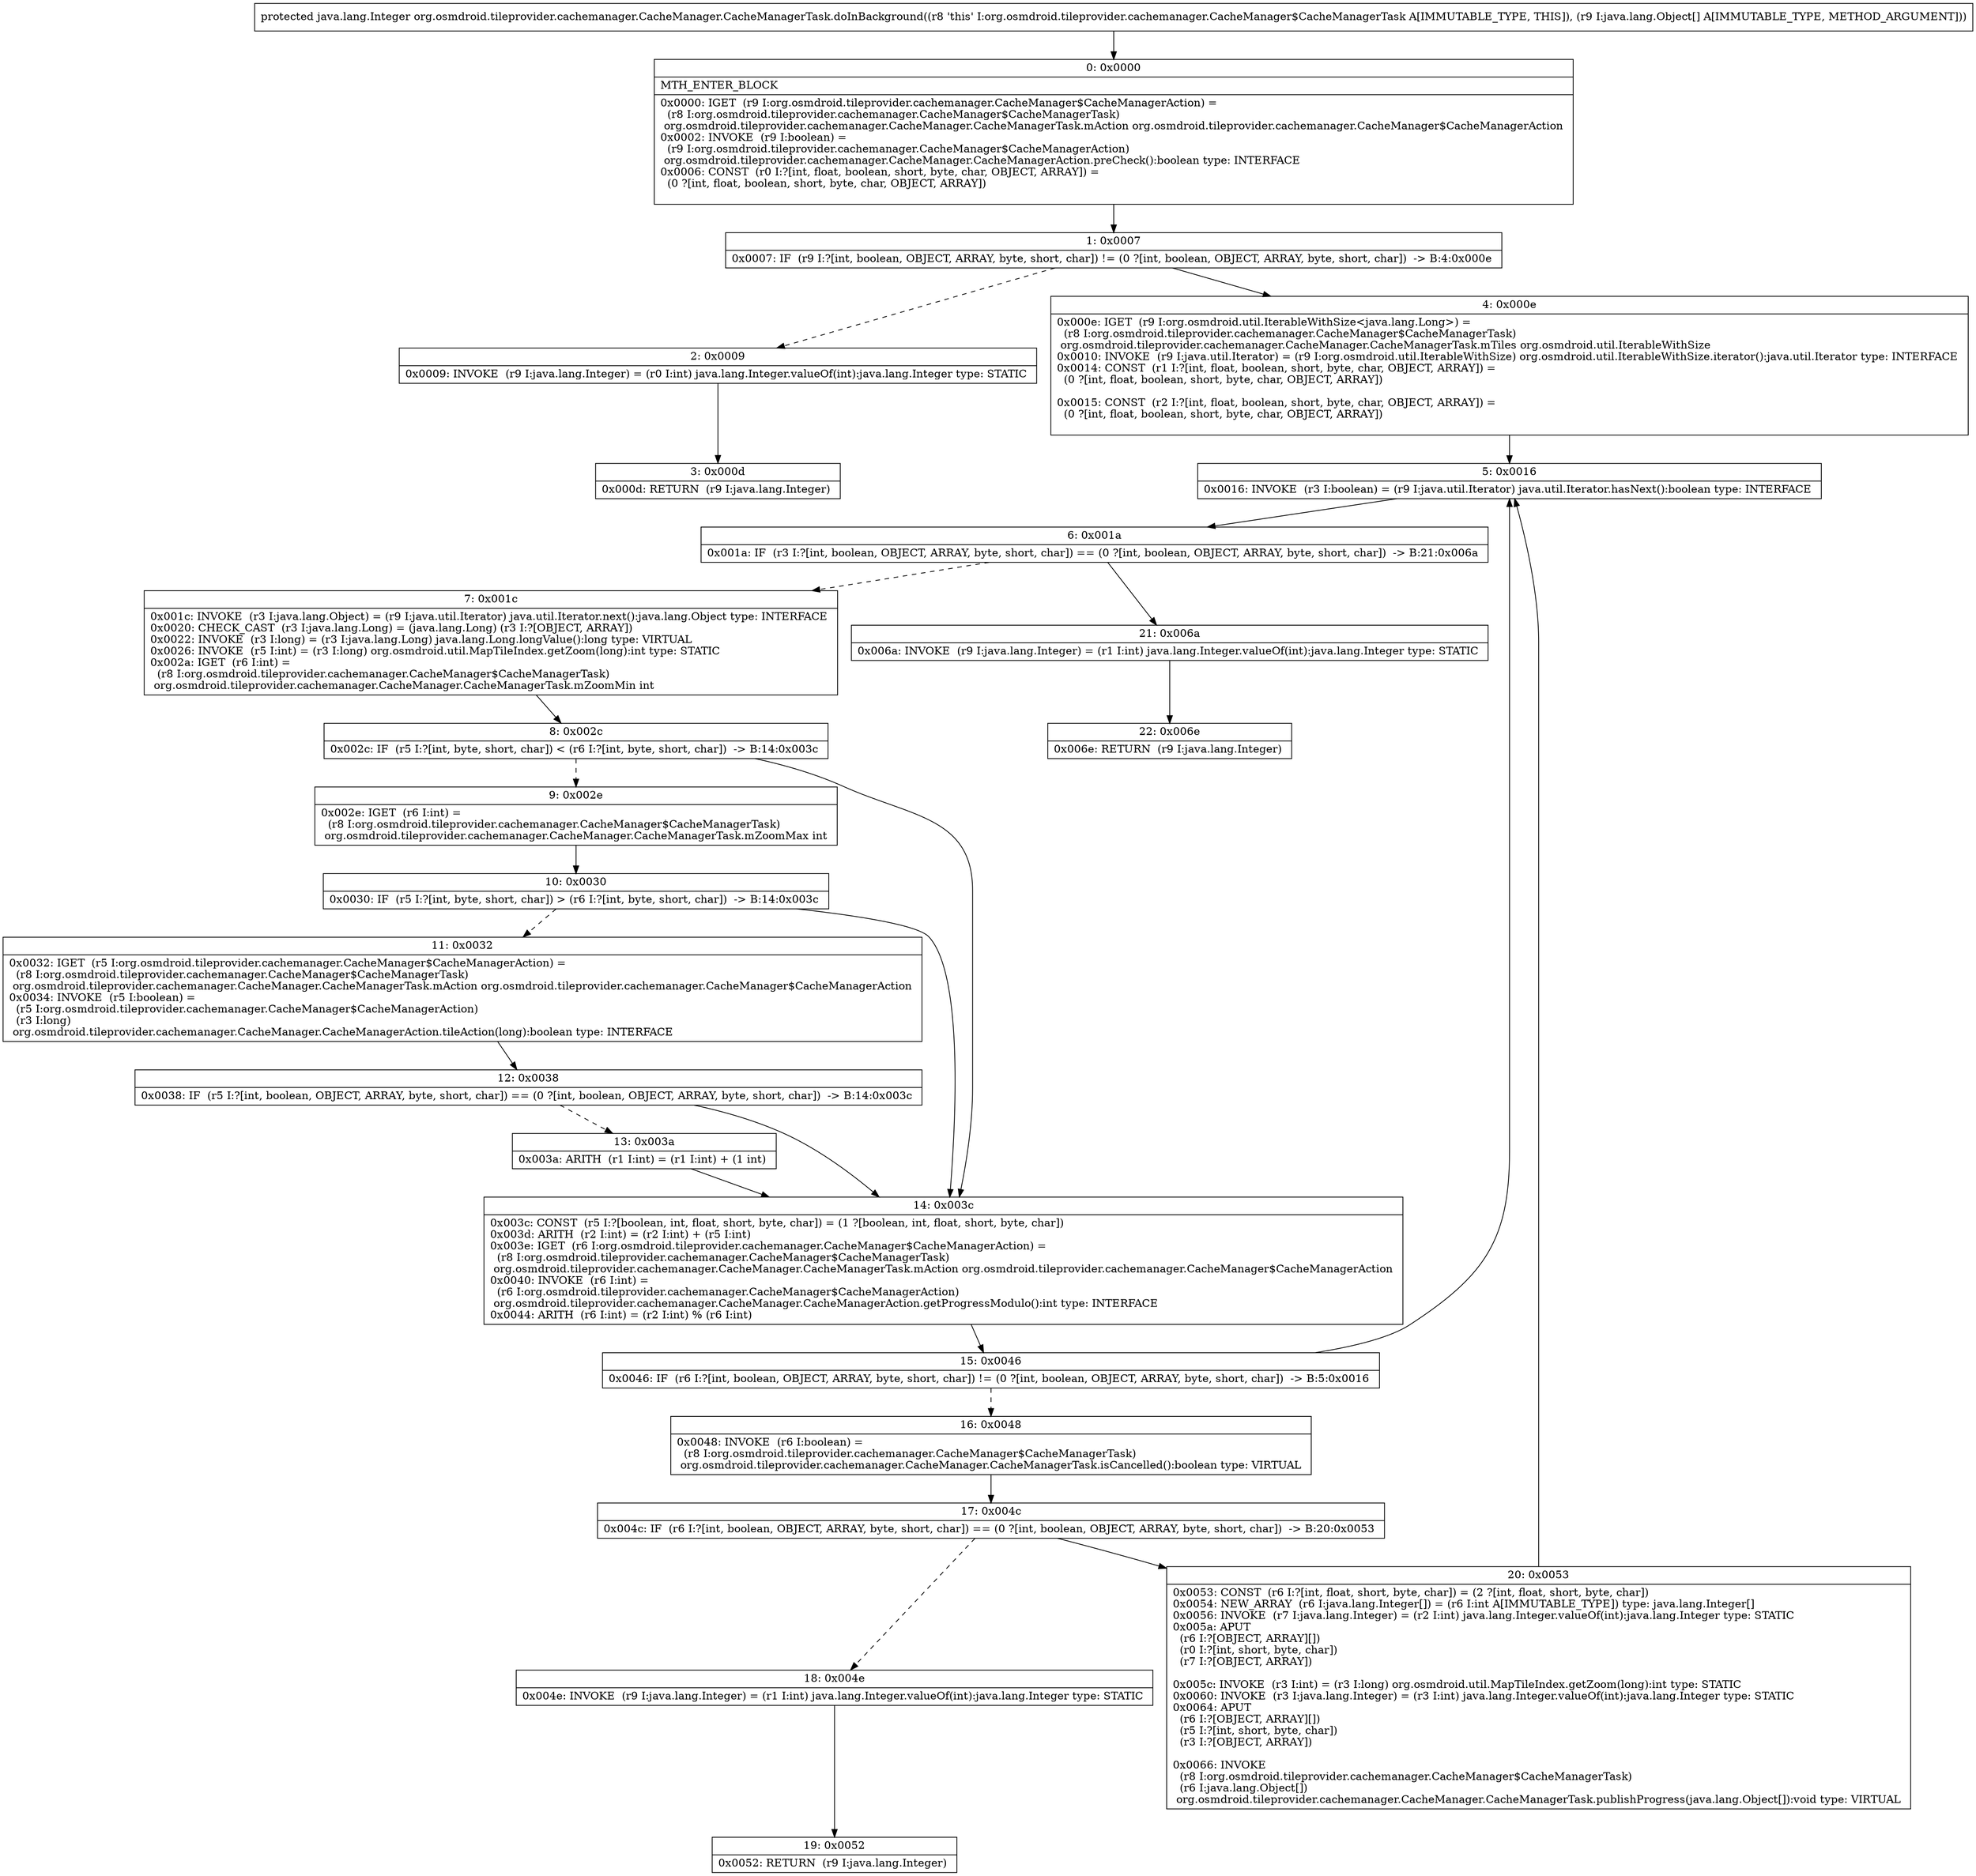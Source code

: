 digraph "CFG fororg.osmdroid.tileprovider.cachemanager.CacheManager.CacheManagerTask.doInBackground([Ljava\/lang\/Object;)Ljava\/lang\/Integer;" {
Node_0 [shape=record,label="{0\:\ 0x0000|MTH_ENTER_BLOCK\l|0x0000: IGET  (r9 I:org.osmdroid.tileprovider.cachemanager.CacheManager$CacheManagerAction) = \l  (r8 I:org.osmdroid.tileprovider.cachemanager.CacheManager$CacheManagerTask)\l org.osmdroid.tileprovider.cachemanager.CacheManager.CacheManagerTask.mAction org.osmdroid.tileprovider.cachemanager.CacheManager$CacheManagerAction \l0x0002: INVOKE  (r9 I:boolean) = \l  (r9 I:org.osmdroid.tileprovider.cachemanager.CacheManager$CacheManagerAction)\l org.osmdroid.tileprovider.cachemanager.CacheManager.CacheManagerAction.preCheck():boolean type: INTERFACE \l0x0006: CONST  (r0 I:?[int, float, boolean, short, byte, char, OBJECT, ARRAY]) = \l  (0 ?[int, float, boolean, short, byte, char, OBJECT, ARRAY])\l \l}"];
Node_1 [shape=record,label="{1\:\ 0x0007|0x0007: IF  (r9 I:?[int, boolean, OBJECT, ARRAY, byte, short, char]) != (0 ?[int, boolean, OBJECT, ARRAY, byte, short, char])  \-\> B:4:0x000e \l}"];
Node_2 [shape=record,label="{2\:\ 0x0009|0x0009: INVOKE  (r9 I:java.lang.Integer) = (r0 I:int) java.lang.Integer.valueOf(int):java.lang.Integer type: STATIC \l}"];
Node_3 [shape=record,label="{3\:\ 0x000d|0x000d: RETURN  (r9 I:java.lang.Integer) \l}"];
Node_4 [shape=record,label="{4\:\ 0x000e|0x000e: IGET  (r9 I:org.osmdroid.util.IterableWithSize\<java.lang.Long\>) = \l  (r8 I:org.osmdroid.tileprovider.cachemanager.CacheManager$CacheManagerTask)\l org.osmdroid.tileprovider.cachemanager.CacheManager.CacheManagerTask.mTiles org.osmdroid.util.IterableWithSize \l0x0010: INVOKE  (r9 I:java.util.Iterator) = (r9 I:org.osmdroid.util.IterableWithSize) org.osmdroid.util.IterableWithSize.iterator():java.util.Iterator type: INTERFACE \l0x0014: CONST  (r1 I:?[int, float, boolean, short, byte, char, OBJECT, ARRAY]) = \l  (0 ?[int, float, boolean, short, byte, char, OBJECT, ARRAY])\l \l0x0015: CONST  (r2 I:?[int, float, boolean, short, byte, char, OBJECT, ARRAY]) = \l  (0 ?[int, float, boolean, short, byte, char, OBJECT, ARRAY])\l \l}"];
Node_5 [shape=record,label="{5\:\ 0x0016|0x0016: INVOKE  (r3 I:boolean) = (r9 I:java.util.Iterator) java.util.Iterator.hasNext():boolean type: INTERFACE \l}"];
Node_6 [shape=record,label="{6\:\ 0x001a|0x001a: IF  (r3 I:?[int, boolean, OBJECT, ARRAY, byte, short, char]) == (0 ?[int, boolean, OBJECT, ARRAY, byte, short, char])  \-\> B:21:0x006a \l}"];
Node_7 [shape=record,label="{7\:\ 0x001c|0x001c: INVOKE  (r3 I:java.lang.Object) = (r9 I:java.util.Iterator) java.util.Iterator.next():java.lang.Object type: INTERFACE \l0x0020: CHECK_CAST  (r3 I:java.lang.Long) = (java.lang.Long) (r3 I:?[OBJECT, ARRAY]) \l0x0022: INVOKE  (r3 I:long) = (r3 I:java.lang.Long) java.lang.Long.longValue():long type: VIRTUAL \l0x0026: INVOKE  (r5 I:int) = (r3 I:long) org.osmdroid.util.MapTileIndex.getZoom(long):int type: STATIC \l0x002a: IGET  (r6 I:int) = \l  (r8 I:org.osmdroid.tileprovider.cachemanager.CacheManager$CacheManagerTask)\l org.osmdroid.tileprovider.cachemanager.CacheManager.CacheManagerTask.mZoomMin int \l}"];
Node_8 [shape=record,label="{8\:\ 0x002c|0x002c: IF  (r5 I:?[int, byte, short, char]) \< (r6 I:?[int, byte, short, char])  \-\> B:14:0x003c \l}"];
Node_9 [shape=record,label="{9\:\ 0x002e|0x002e: IGET  (r6 I:int) = \l  (r8 I:org.osmdroid.tileprovider.cachemanager.CacheManager$CacheManagerTask)\l org.osmdroid.tileprovider.cachemanager.CacheManager.CacheManagerTask.mZoomMax int \l}"];
Node_10 [shape=record,label="{10\:\ 0x0030|0x0030: IF  (r5 I:?[int, byte, short, char]) \> (r6 I:?[int, byte, short, char])  \-\> B:14:0x003c \l}"];
Node_11 [shape=record,label="{11\:\ 0x0032|0x0032: IGET  (r5 I:org.osmdroid.tileprovider.cachemanager.CacheManager$CacheManagerAction) = \l  (r8 I:org.osmdroid.tileprovider.cachemanager.CacheManager$CacheManagerTask)\l org.osmdroid.tileprovider.cachemanager.CacheManager.CacheManagerTask.mAction org.osmdroid.tileprovider.cachemanager.CacheManager$CacheManagerAction \l0x0034: INVOKE  (r5 I:boolean) = \l  (r5 I:org.osmdroid.tileprovider.cachemanager.CacheManager$CacheManagerAction)\l  (r3 I:long)\l org.osmdroid.tileprovider.cachemanager.CacheManager.CacheManagerAction.tileAction(long):boolean type: INTERFACE \l}"];
Node_12 [shape=record,label="{12\:\ 0x0038|0x0038: IF  (r5 I:?[int, boolean, OBJECT, ARRAY, byte, short, char]) == (0 ?[int, boolean, OBJECT, ARRAY, byte, short, char])  \-\> B:14:0x003c \l}"];
Node_13 [shape=record,label="{13\:\ 0x003a|0x003a: ARITH  (r1 I:int) = (r1 I:int) + (1 int) \l}"];
Node_14 [shape=record,label="{14\:\ 0x003c|0x003c: CONST  (r5 I:?[boolean, int, float, short, byte, char]) = (1 ?[boolean, int, float, short, byte, char]) \l0x003d: ARITH  (r2 I:int) = (r2 I:int) + (r5 I:int) \l0x003e: IGET  (r6 I:org.osmdroid.tileprovider.cachemanager.CacheManager$CacheManagerAction) = \l  (r8 I:org.osmdroid.tileprovider.cachemanager.CacheManager$CacheManagerTask)\l org.osmdroid.tileprovider.cachemanager.CacheManager.CacheManagerTask.mAction org.osmdroid.tileprovider.cachemanager.CacheManager$CacheManagerAction \l0x0040: INVOKE  (r6 I:int) = \l  (r6 I:org.osmdroid.tileprovider.cachemanager.CacheManager$CacheManagerAction)\l org.osmdroid.tileprovider.cachemanager.CacheManager.CacheManagerAction.getProgressModulo():int type: INTERFACE \l0x0044: ARITH  (r6 I:int) = (r2 I:int) % (r6 I:int) \l}"];
Node_15 [shape=record,label="{15\:\ 0x0046|0x0046: IF  (r6 I:?[int, boolean, OBJECT, ARRAY, byte, short, char]) != (0 ?[int, boolean, OBJECT, ARRAY, byte, short, char])  \-\> B:5:0x0016 \l}"];
Node_16 [shape=record,label="{16\:\ 0x0048|0x0048: INVOKE  (r6 I:boolean) = \l  (r8 I:org.osmdroid.tileprovider.cachemanager.CacheManager$CacheManagerTask)\l org.osmdroid.tileprovider.cachemanager.CacheManager.CacheManagerTask.isCancelled():boolean type: VIRTUAL \l}"];
Node_17 [shape=record,label="{17\:\ 0x004c|0x004c: IF  (r6 I:?[int, boolean, OBJECT, ARRAY, byte, short, char]) == (0 ?[int, boolean, OBJECT, ARRAY, byte, short, char])  \-\> B:20:0x0053 \l}"];
Node_18 [shape=record,label="{18\:\ 0x004e|0x004e: INVOKE  (r9 I:java.lang.Integer) = (r1 I:int) java.lang.Integer.valueOf(int):java.lang.Integer type: STATIC \l}"];
Node_19 [shape=record,label="{19\:\ 0x0052|0x0052: RETURN  (r9 I:java.lang.Integer) \l}"];
Node_20 [shape=record,label="{20\:\ 0x0053|0x0053: CONST  (r6 I:?[int, float, short, byte, char]) = (2 ?[int, float, short, byte, char]) \l0x0054: NEW_ARRAY  (r6 I:java.lang.Integer[]) = (r6 I:int A[IMMUTABLE_TYPE]) type: java.lang.Integer[] \l0x0056: INVOKE  (r7 I:java.lang.Integer) = (r2 I:int) java.lang.Integer.valueOf(int):java.lang.Integer type: STATIC \l0x005a: APUT  \l  (r6 I:?[OBJECT, ARRAY][])\l  (r0 I:?[int, short, byte, char])\l  (r7 I:?[OBJECT, ARRAY])\l \l0x005c: INVOKE  (r3 I:int) = (r3 I:long) org.osmdroid.util.MapTileIndex.getZoom(long):int type: STATIC \l0x0060: INVOKE  (r3 I:java.lang.Integer) = (r3 I:int) java.lang.Integer.valueOf(int):java.lang.Integer type: STATIC \l0x0064: APUT  \l  (r6 I:?[OBJECT, ARRAY][])\l  (r5 I:?[int, short, byte, char])\l  (r3 I:?[OBJECT, ARRAY])\l \l0x0066: INVOKE  \l  (r8 I:org.osmdroid.tileprovider.cachemanager.CacheManager$CacheManagerTask)\l  (r6 I:java.lang.Object[])\l org.osmdroid.tileprovider.cachemanager.CacheManager.CacheManagerTask.publishProgress(java.lang.Object[]):void type: VIRTUAL \l}"];
Node_21 [shape=record,label="{21\:\ 0x006a|0x006a: INVOKE  (r9 I:java.lang.Integer) = (r1 I:int) java.lang.Integer.valueOf(int):java.lang.Integer type: STATIC \l}"];
Node_22 [shape=record,label="{22\:\ 0x006e|0x006e: RETURN  (r9 I:java.lang.Integer) \l}"];
MethodNode[shape=record,label="{protected java.lang.Integer org.osmdroid.tileprovider.cachemanager.CacheManager.CacheManagerTask.doInBackground((r8 'this' I:org.osmdroid.tileprovider.cachemanager.CacheManager$CacheManagerTask A[IMMUTABLE_TYPE, THIS]), (r9 I:java.lang.Object[] A[IMMUTABLE_TYPE, METHOD_ARGUMENT])) }"];
MethodNode -> Node_0;
Node_0 -> Node_1;
Node_1 -> Node_2[style=dashed];
Node_1 -> Node_4;
Node_2 -> Node_3;
Node_4 -> Node_5;
Node_5 -> Node_6;
Node_6 -> Node_7[style=dashed];
Node_6 -> Node_21;
Node_7 -> Node_8;
Node_8 -> Node_9[style=dashed];
Node_8 -> Node_14;
Node_9 -> Node_10;
Node_10 -> Node_11[style=dashed];
Node_10 -> Node_14;
Node_11 -> Node_12;
Node_12 -> Node_13[style=dashed];
Node_12 -> Node_14;
Node_13 -> Node_14;
Node_14 -> Node_15;
Node_15 -> Node_5;
Node_15 -> Node_16[style=dashed];
Node_16 -> Node_17;
Node_17 -> Node_18[style=dashed];
Node_17 -> Node_20;
Node_18 -> Node_19;
Node_20 -> Node_5;
Node_21 -> Node_22;
}

